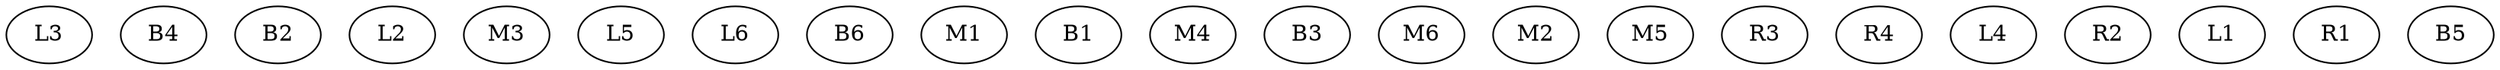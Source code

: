 digraph G {
  L3;
  B4;
  B2;
  L2;
  M3;
  L5;
  L6;
  B6;
  M1;
  B1;
  M4;
  B3;
  M6;
  M2;
  M5;
  R3;
  R4;
  L4;
  R2;
  L1;
  R1;
  B5;
}
